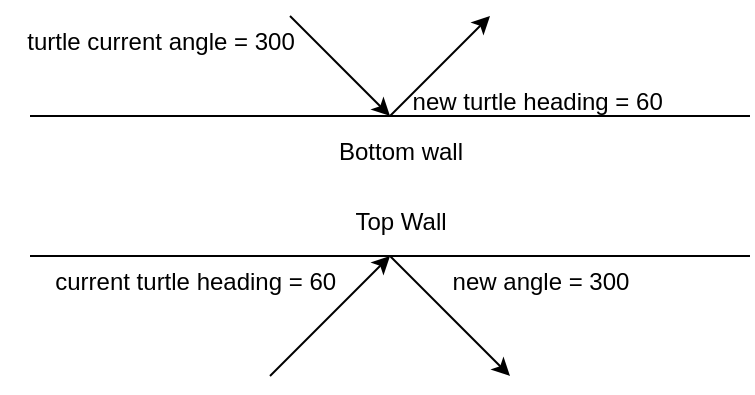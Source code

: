 <mxfile version="21.2.1" type="github">
  <diagram name="Page-1" id="aatV2VDIMrSUz6APNysn">
    <mxGraphModel dx="500" dy="290" grid="1" gridSize="10" guides="1" tooltips="1" connect="1" arrows="1" fold="1" page="1" pageScale="1" pageWidth="827" pageHeight="1169" math="0" shadow="0">
      <root>
        <mxCell id="0" />
        <mxCell id="1" parent="0" />
        <mxCell id="LTOttNYl6KPPwgNyKhdP-1" value="" style="endArrow=none;html=1;rounded=0;" edge="1" parent="1">
          <mxGeometry width="50" height="50" relative="1" as="geometry">
            <mxPoint x="330" y="290" as="sourcePoint" />
            <mxPoint x="690" y="290" as="targetPoint" />
          </mxGeometry>
        </mxCell>
        <mxCell id="LTOttNYl6KPPwgNyKhdP-4" value="new turtle heading = 60&amp;nbsp;" style="text;html=1;align=center;verticalAlign=middle;resizable=0;points=[];autosize=1;strokeColor=none;fillColor=none;" vertex="1" parent="1">
          <mxGeometry x="510" y="268" width="150" height="30" as="geometry" />
        </mxCell>
        <mxCell id="LTOttNYl6KPPwgNyKhdP-7" value="Bottom wall" style="text;html=1;align=center;verticalAlign=middle;resizable=0;points=[];autosize=1;strokeColor=none;fillColor=none;" vertex="1" parent="1">
          <mxGeometry x="470" y="293" width="90" height="30" as="geometry" />
        </mxCell>
        <mxCell id="LTOttNYl6KPPwgNyKhdP-8" value="" style="endArrow=none;html=1;rounded=0;" edge="1" parent="1">
          <mxGeometry width="50" height="50" relative="1" as="geometry">
            <mxPoint x="330" y="360" as="sourcePoint" />
            <mxPoint x="690" y="360" as="targetPoint" />
          </mxGeometry>
        </mxCell>
        <mxCell id="LTOttNYl6KPPwgNyKhdP-9" value="" style="endArrow=classic;html=1;rounded=0;" edge="1" parent="1">
          <mxGeometry width="50" height="50" relative="1" as="geometry">
            <mxPoint x="450" y="420" as="sourcePoint" />
            <mxPoint x="510" y="360" as="targetPoint" />
          </mxGeometry>
        </mxCell>
        <mxCell id="LTOttNYl6KPPwgNyKhdP-10" value="" style="endArrow=classic;html=1;rounded=0;" edge="1" parent="1">
          <mxGeometry width="50" height="50" relative="1" as="geometry">
            <mxPoint x="510" y="360" as="sourcePoint" />
            <mxPoint x="570" y="420" as="targetPoint" />
          </mxGeometry>
        </mxCell>
        <mxCell id="LTOttNYl6KPPwgNyKhdP-11" value="Top Wall" style="text;html=1;align=center;verticalAlign=middle;resizable=0;points=[];autosize=1;strokeColor=none;fillColor=none;" vertex="1" parent="1">
          <mxGeometry x="480" y="328" width="70" height="30" as="geometry" />
        </mxCell>
        <mxCell id="LTOttNYl6KPPwgNyKhdP-14" value="" style="endArrow=classic;html=1;rounded=0;entryX=0;entryY=0.733;entryDx=0;entryDy=0;entryPerimeter=0;" edge="1" parent="1" target="LTOttNYl6KPPwgNyKhdP-4">
          <mxGeometry width="50" height="50" relative="1" as="geometry">
            <mxPoint x="460" y="240" as="sourcePoint" />
            <mxPoint x="480" y="240" as="targetPoint" />
          </mxGeometry>
        </mxCell>
        <mxCell id="LTOttNYl6KPPwgNyKhdP-15" value="turtle current angle = 300" style="text;html=1;align=center;verticalAlign=middle;resizable=0;points=[];autosize=1;strokeColor=none;fillColor=none;" vertex="1" parent="1">
          <mxGeometry x="315" y="238" width="160" height="30" as="geometry" />
        </mxCell>
        <mxCell id="LTOttNYl6KPPwgNyKhdP-16" value="" style="endArrow=classic;html=1;rounded=0;" edge="1" parent="1">
          <mxGeometry width="50" height="50" relative="1" as="geometry">
            <mxPoint x="510" y="290" as="sourcePoint" />
            <mxPoint x="560" y="240" as="targetPoint" />
          </mxGeometry>
        </mxCell>
        <mxCell id="LTOttNYl6KPPwgNyKhdP-17" value="current turtle heading = 60&amp;nbsp;" style="text;html=1;align=center;verticalAlign=middle;resizable=0;points=[];autosize=1;strokeColor=none;fillColor=none;" vertex="1" parent="1">
          <mxGeometry x="329" y="358" width="170" height="30" as="geometry" />
        </mxCell>
        <mxCell id="LTOttNYl6KPPwgNyKhdP-18" value="new angle = 300" style="text;html=1;align=center;verticalAlign=middle;resizable=0;points=[];autosize=1;strokeColor=none;fillColor=none;" vertex="1" parent="1">
          <mxGeometry x="530" y="358" width="110" height="30" as="geometry" />
        </mxCell>
      </root>
    </mxGraphModel>
  </diagram>
</mxfile>
